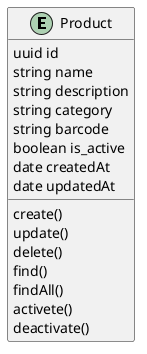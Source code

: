 @startuml

entity Product

Product : uuid id
Product : string name
Product : string description
Product : string category
Product : string barcode
Product : boolean is_active
Product : date createdAt
Product : date updatedAt

Product : create()
Product : update()
Product : delete()
Product : find()
Product : findAll()
Product : activete()
Product : deactivate()
@enduml